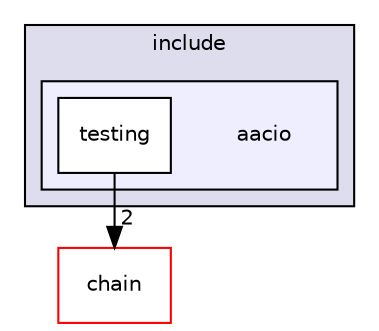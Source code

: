 digraph "libraries/testing/include/aacio" {
  compound=true
  node [ fontsize="10", fontname="Helvetica"];
  edge [ labelfontsize="10", labelfontname="Helvetica"];
  subgraph clusterdir_bd56e2696dcdad99b9987f15a44dbe8d {
    graph [ bgcolor="#ddddee", pencolor="black", label="include" fontname="Helvetica", fontsize="10", URL="dir_bd56e2696dcdad99b9987f15a44dbe8d.html"]
  subgraph clusterdir_15035440ac3b1fc9eb1910034f37ee60 {
    graph [ bgcolor="#eeeeff", pencolor="black", label="" URL="dir_15035440ac3b1fc9eb1910034f37ee60.html"];
    dir_15035440ac3b1fc9eb1910034f37ee60 [shape=plaintext label="aacio"];
    dir_02bc6233a48dbab4402edb1f23f2f710 [shape=box label="testing" color="black" fillcolor="white" style="filled" URL="dir_02bc6233a48dbab4402edb1f23f2f710.html"];
  }
  }
  dir_94df585d4e205d65756e56c0817a7014 [shape=box label="chain" fillcolor="white" style="filled" color="red" URL="dir_94df585d4e205d65756e56c0817a7014.html"];
  dir_02bc6233a48dbab4402edb1f23f2f710->dir_94df585d4e205d65756e56c0817a7014 [headlabel="2", labeldistance=1.5 headhref="dir_001813_000005.html"];
}
